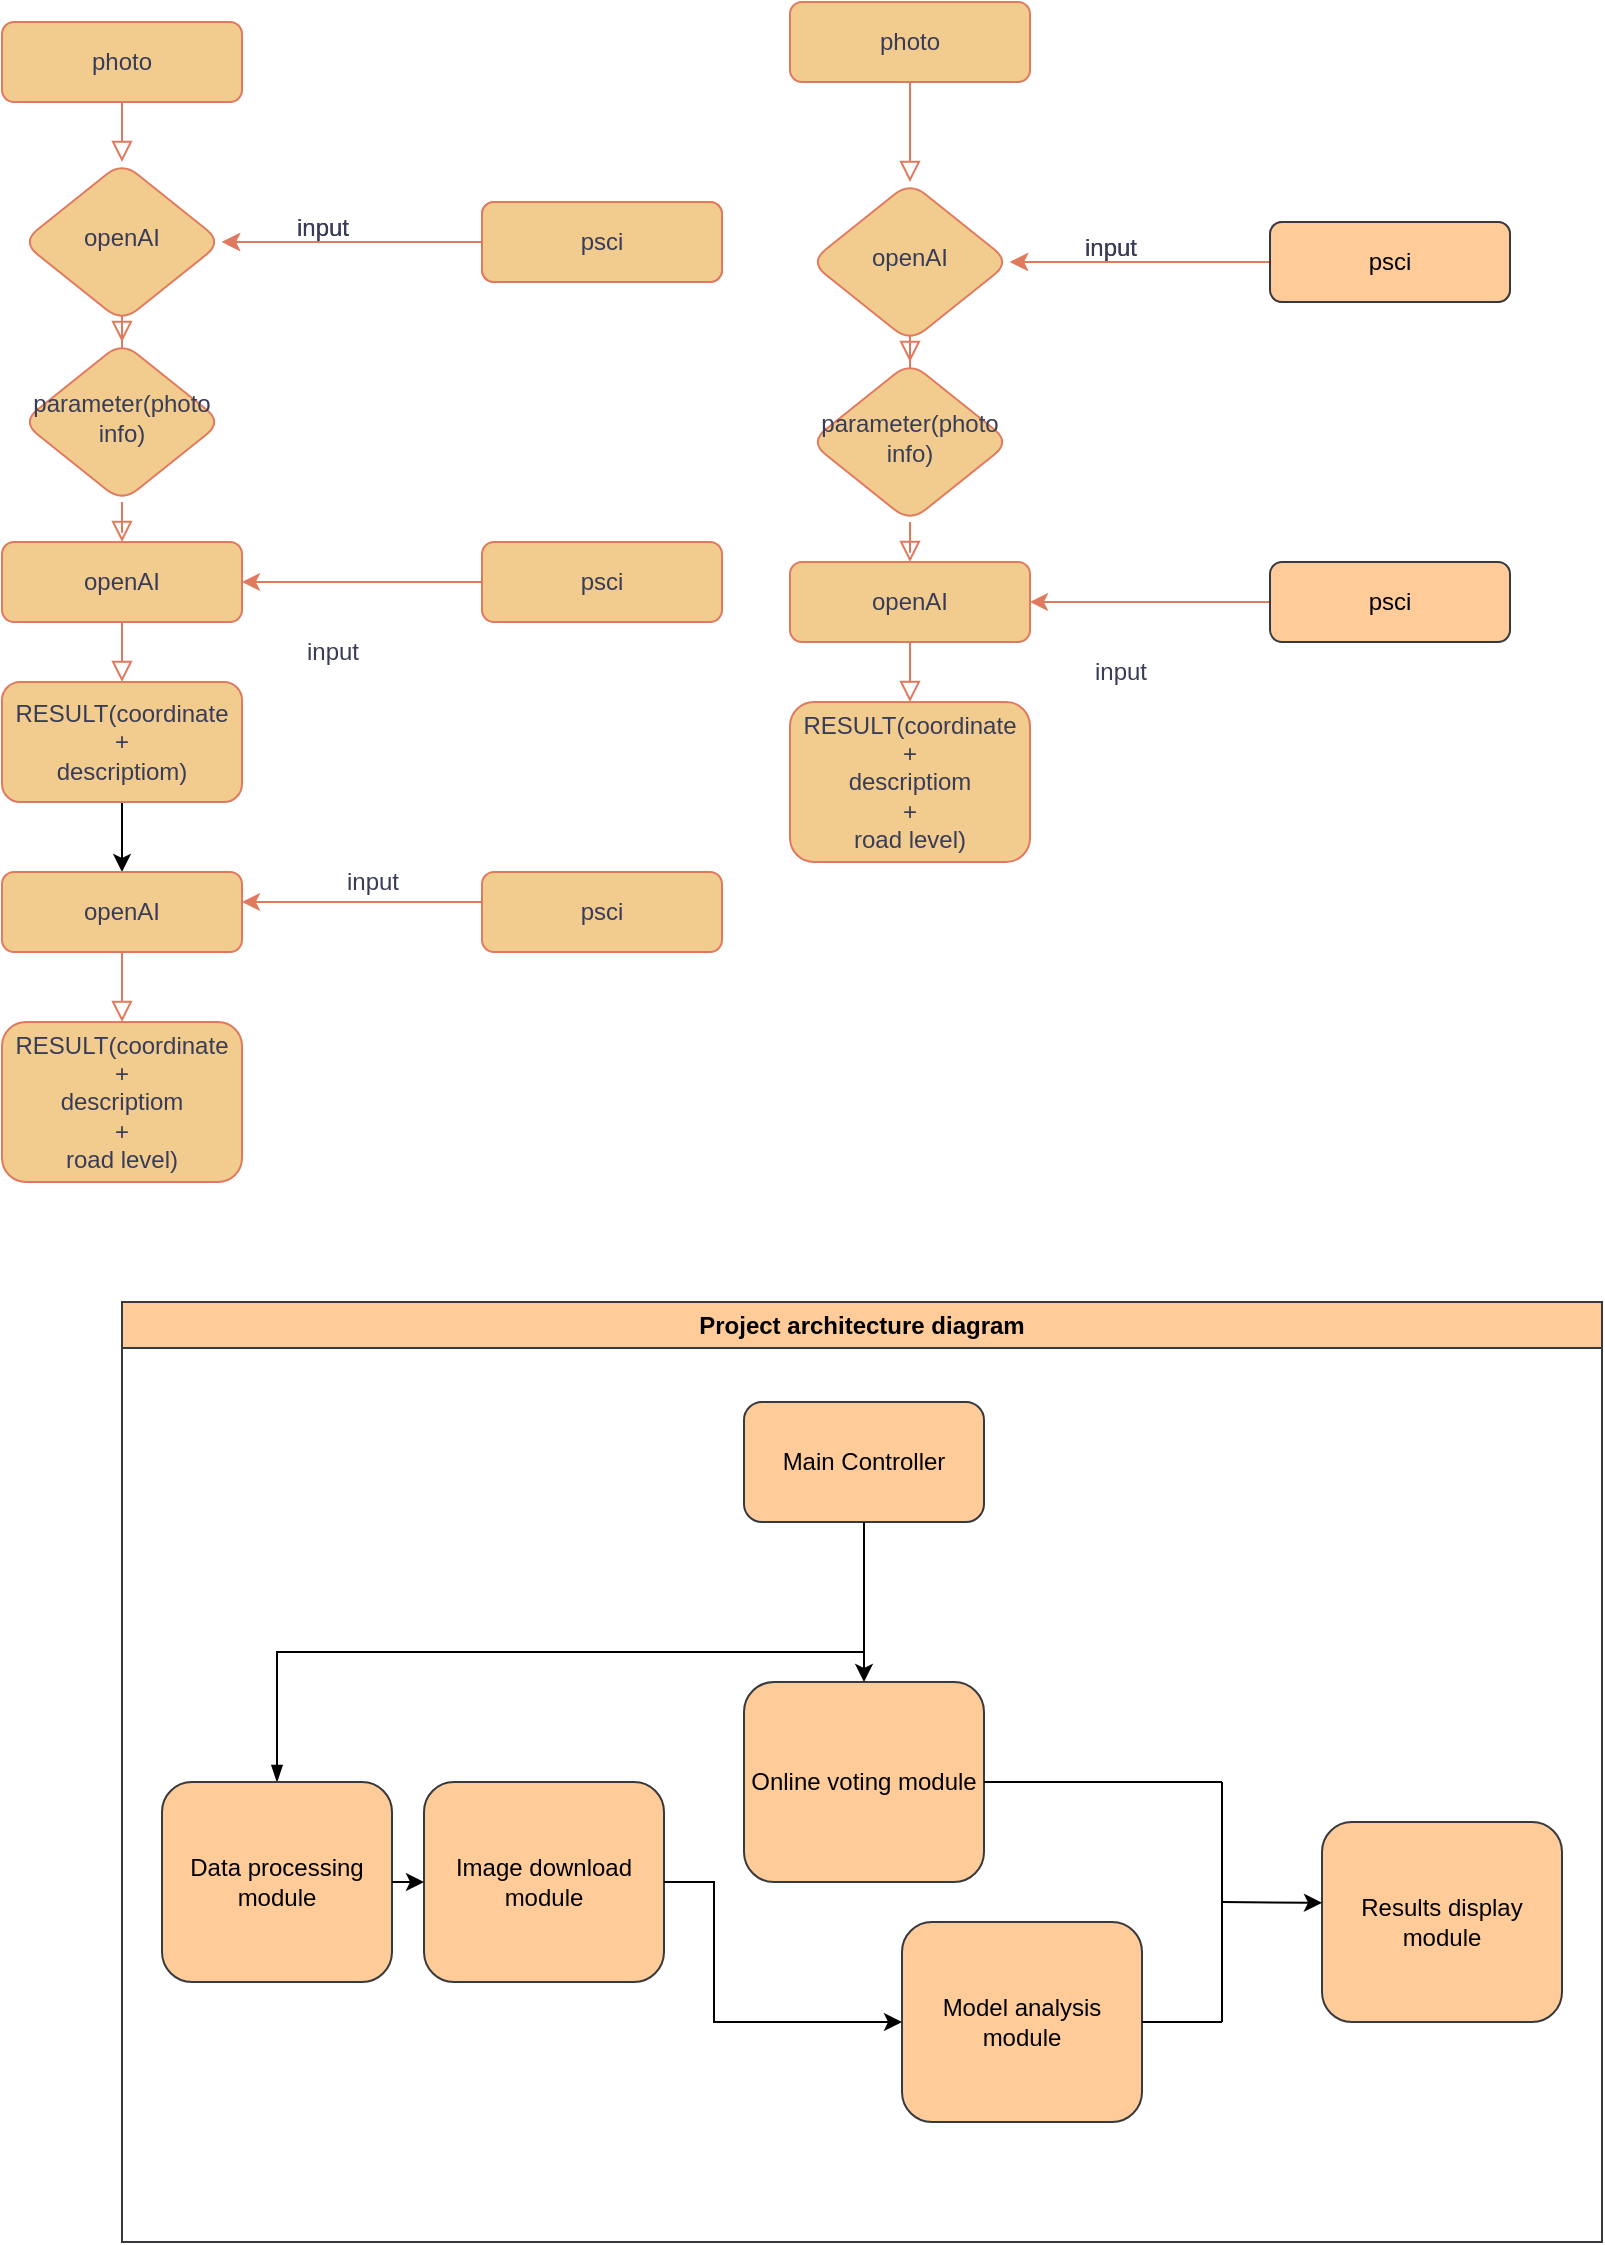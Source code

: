 <mxfile version="24.7.1" type="github">
  <diagram id="C5RBs43oDa-KdzZeNtuy" name="Page-1">
    <mxGraphModel dx="1195" dy="624" grid="1" gridSize="10" guides="1" tooltips="1" connect="1" arrows="1" fold="1" page="1" pageScale="1" pageWidth="827" pageHeight="1169" math="0" shadow="0">
      <root>
        <mxCell id="WIyWlLk6GJQsqaUBKTNV-0" />
        <mxCell id="WIyWlLk6GJQsqaUBKTNV-1" parent="WIyWlLk6GJQsqaUBKTNV-0" />
        <mxCell id="WIyWlLk6GJQsqaUBKTNV-2" value="" style="rounded=1;html=1;jettySize=auto;orthogonalLoop=1;fontSize=11;endArrow=block;endFill=0;endSize=8;strokeWidth=1;shadow=0;labelBackgroundColor=none;edgeStyle=orthogonalEdgeStyle;strokeColor=#E07A5F;fontColor=default;" parent="WIyWlLk6GJQsqaUBKTNV-1" source="WIyWlLk6GJQsqaUBKTNV-3" target="WIyWlLk6GJQsqaUBKTNV-6" edge="1">
          <mxGeometry relative="1" as="geometry" />
        </mxCell>
        <mxCell id="WIyWlLk6GJQsqaUBKTNV-3" value="photo" style="rounded=1;whiteSpace=wrap;html=1;fontSize=12;glass=0;strokeWidth=1;shadow=0;fillColor=#F2CC8F;strokeColor=#E07A5F;labelBackgroundColor=none;fontColor=#393C56;" parent="WIyWlLk6GJQsqaUBKTNV-1" vertex="1">
          <mxGeometry x="20" y="100" width="120" height="40" as="geometry" />
        </mxCell>
        <mxCell id="WIyWlLk6GJQsqaUBKTNV-4" value="" style="rounded=1;html=1;jettySize=auto;orthogonalLoop=1;fontSize=11;endArrow=block;endFill=0;endSize=8;strokeWidth=1;shadow=0;labelBackgroundColor=none;edgeStyle=orthogonalEdgeStyle;strokeColor=#E07A5F;fontColor=default;" parent="WIyWlLk6GJQsqaUBKTNV-1" source="WIyWlLk6GJQsqaUBKTNV-6" target="WIyWlLk6GJQsqaUBKTNV-10" edge="1">
          <mxGeometry y="20" relative="1" as="geometry">
            <mxPoint as="offset" />
          </mxGeometry>
        </mxCell>
        <mxCell id="qGkWowtFgg_j1KKmbTkL-11" style="edgeStyle=orthogonalEdgeStyle;rounded=1;orthogonalLoop=1;jettySize=auto;html=1;exitX=0;exitY=0.5;exitDx=0;exitDy=0;entryX=1;entryY=0.5;entryDx=0;entryDy=0;labelBackgroundColor=none;strokeColor=#E07A5F;fontColor=default;" parent="WIyWlLk6GJQsqaUBKTNV-1" source="WIyWlLk6GJQsqaUBKTNV-7" target="WIyWlLk6GJQsqaUBKTNV-6" edge="1">
          <mxGeometry relative="1" as="geometry">
            <mxPoint x="140" y="210" as="targetPoint" />
          </mxGeometry>
        </mxCell>
        <mxCell id="WIyWlLk6GJQsqaUBKTNV-6" value="openAI" style="rhombus;whiteSpace=wrap;html=1;shadow=0;fontFamily=Helvetica;fontSize=12;align=center;strokeWidth=1;spacing=6;spacingTop=-4;fillColor=#F2CC8F;strokeColor=#E07A5F;labelBackgroundColor=none;fontColor=#393C56;rounded=1;" parent="WIyWlLk6GJQsqaUBKTNV-1" vertex="1">
          <mxGeometry x="30" y="170" width="100" height="80" as="geometry" />
        </mxCell>
        <mxCell id="WIyWlLk6GJQsqaUBKTNV-7" value="psci" style="rounded=1;whiteSpace=wrap;html=1;fontSize=12;glass=0;strokeWidth=1;shadow=0;labelBackgroundColor=none;fillColor=#F2CC8F;strokeColor=#E07A5F;fontColor=#393C56;" parent="WIyWlLk6GJQsqaUBKTNV-1" vertex="1">
          <mxGeometry x="260" y="190" width="120" height="40" as="geometry" />
        </mxCell>
        <mxCell id="WIyWlLk6GJQsqaUBKTNV-8" value="" style="rounded=1;html=1;jettySize=auto;orthogonalLoop=1;fontSize=11;endArrow=block;endFill=0;endSize=8;strokeWidth=1;shadow=0;labelBackgroundColor=none;edgeStyle=orthogonalEdgeStyle;strokeColor=#E07A5F;fontColor=default;" parent="WIyWlLk6GJQsqaUBKTNV-1" source="WIyWlLk6GJQsqaUBKTNV-12" target="WIyWlLk6GJQsqaUBKTNV-11" edge="1">
          <mxGeometry x="0.333" y="20" relative="1" as="geometry">
            <mxPoint as="offset" />
          </mxGeometry>
        </mxCell>
        <mxCell id="WIyWlLk6GJQsqaUBKTNV-9" value="" style="edgeStyle=orthogonalEdgeStyle;rounded=1;html=1;jettySize=auto;orthogonalLoop=1;fontSize=11;endArrow=block;endFill=0;endSize=8;strokeWidth=1;shadow=0;labelBackgroundColor=none;strokeColor=#E07A5F;fontColor=default;" parent="WIyWlLk6GJQsqaUBKTNV-1" source="WIyWlLk6GJQsqaUBKTNV-10" target="WIyWlLk6GJQsqaUBKTNV-12" edge="1">
          <mxGeometry y="10" relative="1" as="geometry">
            <mxPoint as="offset" />
          </mxGeometry>
        </mxCell>
        <mxCell id="WIyWlLk6GJQsqaUBKTNV-10" value="parameter(photo info)" style="rhombus;whiteSpace=wrap;html=1;shadow=0;fontFamily=Helvetica;fontSize=12;align=center;strokeWidth=1;spacing=6;spacingTop=-4;labelBackgroundColor=none;fillColor=#F2CC8F;strokeColor=#E07A5F;fontColor=#393C56;rounded=1;" parent="WIyWlLk6GJQsqaUBKTNV-1" vertex="1">
          <mxGeometry x="30" y="260" width="100" height="80" as="geometry" />
        </mxCell>
        <mxCell id="0showjXRODBTiPn5mABB-13" style="edgeStyle=orthogonalEdgeStyle;rounded=0;orthogonalLoop=1;jettySize=auto;html=1;exitX=0.5;exitY=1;exitDx=0;exitDy=0;" parent="WIyWlLk6GJQsqaUBKTNV-1" source="WIyWlLk6GJQsqaUBKTNV-11" target="0showjXRODBTiPn5mABB-7" edge="1">
          <mxGeometry relative="1" as="geometry" />
        </mxCell>
        <mxCell id="WIyWlLk6GJQsqaUBKTNV-11" value="RESULT(coordinate&lt;div&gt;+&lt;div&gt;descriptiom)&lt;/div&gt;&lt;/div&gt;" style="rounded=1;whiteSpace=wrap;html=1;fontSize=12;glass=0;strokeWidth=1;shadow=0;fillColor=#F2CC8F;strokeColor=#E07A5F;labelBackgroundColor=none;fontColor=#393C56;" parent="WIyWlLk6GJQsqaUBKTNV-1" vertex="1">
          <mxGeometry x="20" y="430" width="120" height="60" as="geometry" />
        </mxCell>
        <mxCell id="WIyWlLk6GJQsqaUBKTNV-12" value="openAI" style="rounded=1;whiteSpace=wrap;html=1;fontSize=12;glass=0;strokeWidth=1;shadow=0;fillColor=#F2CC8F;strokeColor=#E07A5F;labelBackgroundColor=none;fontColor=#393C56;" parent="WIyWlLk6GJQsqaUBKTNV-1" vertex="1">
          <mxGeometry x="20" y="360" width="120" height="40" as="geometry" />
        </mxCell>
        <mxCell id="qGkWowtFgg_j1KKmbTkL-12" value="input" style="text;html=1;align=center;verticalAlign=middle;resizable=0;points=[];autosize=1;strokeColor=none;fillColor=none;labelBackgroundColor=none;fontColor=#393C56;rounded=1;" parent="WIyWlLk6GJQsqaUBKTNV-1" vertex="1">
          <mxGeometry x="155" y="188" width="50" height="30" as="geometry" />
        </mxCell>
        <mxCell id="0showjXRODBTiPn5mABB-0" style="edgeStyle=orthogonalEdgeStyle;rounded=1;orthogonalLoop=1;jettySize=auto;html=1;exitX=0;exitY=0.5;exitDx=0;exitDy=0;labelBackgroundColor=none;strokeColor=#E07A5F;fontColor=default;entryX=1;entryY=0.5;entryDx=0;entryDy=0;" parent="WIyWlLk6GJQsqaUBKTNV-1" source="0showjXRODBTiPn5mABB-1" target="WIyWlLk6GJQsqaUBKTNV-12" edge="1">
          <mxGeometry relative="1" as="geometry">
            <mxPoint x="140" y="422" as="targetPoint" />
          </mxGeometry>
        </mxCell>
        <mxCell id="0showjXRODBTiPn5mABB-1" value="psci" style="rounded=1;whiteSpace=wrap;html=1;fontSize=12;glass=0;strokeWidth=1;shadow=0;labelBackgroundColor=none;fillColor=#F2CC8F;strokeColor=#E07A5F;fontColor=#393C56;" parent="WIyWlLk6GJQsqaUBKTNV-1" vertex="1">
          <mxGeometry x="260" y="360" width="120" height="40" as="geometry" />
        </mxCell>
        <mxCell id="0showjXRODBTiPn5mABB-2" value="input" style="text;html=1;align=center;verticalAlign=middle;resizable=0;points=[];autosize=1;strokeColor=none;fillColor=none;labelBackgroundColor=none;fontColor=#393C56;rounded=1;" parent="WIyWlLk6GJQsqaUBKTNV-1" vertex="1">
          <mxGeometry x="160" y="400" width="50" height="30" as="geometry" />
        </mxCell>
        <mxCell id="0showjXRODBTiPn5mABB-3" style="edgeStyle=orthogonalEdgeStyle;rounded=1;orthogonalLoop=1;jettySize=auto;html=1;exitX=0;exitY=0.5;exitDx=0;exitDy=0;entryX=1;entryY=0.5;entryDx=0;entryDy=0;labelBackgroundColor=none;strokeColor=#E07A5F;fontColor=default;" parent="WIyWlLk6GJQsqaUBKTNV-1" source="0showjXRODBTiPn5mABB-4" edge="1">
          <mxGeometry relative="1" as="geometry">
            <mxPoint x="130" y="210" as="targetPoint" />
          </mxGeometry>
        </mxCell>
        <mxCell id="0showjXRODBTiPn5mABB-4" value="psci" style="rounded=1;whiteSpace=wrap;html=1;fontSize=12;glass=0;strokeWidth=1;shadow=0;labelBackgroundColor=none;fillColor=#F2CC8F;strokeColor=#E07A5F;fontColor=#393C56;" parent="WIyWlLk6GJQsqaUBKTNV-1" vertex="1">
          <mxGeometry x="260" y="190" width="120" height="40" as="geometry" />
        </mxCell>
        <mxCell id="0showjXRODBTiPn5mABB-5" value="input" style="text;html=1;align=center;verticalAlign=middle;resizable=0;points=[];autosize=1;strokeColor=none;fillColor=none;labelBackgroundColor=none;fontColor=#393C56;rounded=1;" parent="WIyWlLk6GJQsqaUBKTNV-1" vertex="1">
          <mxGeometry x="155" y="188" width="50" height="30" as="geometry" />
        </mxCell>
        <mxCell id="0showjXRODBTiPn5mABB-7" value="openAI" style="rounded=1;whiteSpace=wrap;html=1;fontSize=12;glass=0;strokeWidth=1;shadow=0;fillColor=#F2CC8F;strokeColor=#E07A5F;labelBackgroundColor=none;fontColor=#393C56;" parent="WIyWlLk6GJQsqaUBKTNV-1" vertex="1">
          <mxGeometry x="20" y="525" width="120" height="40" as="geometry" />
        </mxCell>
        <mxCell id="0showjXRODBTiPn5mABB-8" style="edgeStyle=orthogonalEdgeStyle;rounded=1;orthogonalLoop=1;jettySize=auto;html=1;exitX=0;exitY=0.5;exitDx=0;exitDy=0;labelBackgroundColor=none;strokeColor=#E07A5F;fontColor=default;entryX=1;entryY=0.5;entryDx=0;entryDy=0;" parent="WIyWlLk6GJQsqaUBKTNV-1" edge="1">
          <mxGeometry relative="1" as="geometry">
            <mxPoint x="140" y="540" as="targetPoint" />
            <mxPoint x="260" y="540" as="sourcePoint" />
          </mxGeometry>
        </mxCell>
        <mxCell id="0showjXRODBTiPn5mABB-9" value="psci" style="rounded=1;whiteSpace=wrap;html=1;fontSize=12;glass=0;strokeWidth=1;shadow=0;labelBackgroundColor=none;fillColor=#F2CC8F;strokeColor=#E07A5F;fontColor=#393C56;" parent="WIyWlLk6GJQsqaUBKTNV-1" vertex="1">
          <mxGeometry x="260" y="525" width="120" height="40" as="geometry" />
        </mxCell>
        <mxCell id="0showjXRODBTiPn5mABB-10" value="input" style="text;html=1;align=center;verticalAlign=middle;resizable=0;points=[];autosize=1;strokeColor=none;fillColor=none;labelBackgroundColor=none;fontColor=#393C56;rounded=1;" parent="WIyWlLk6GJQsqaUBKTNV-1" vertex="1">
          <mxGeometry x="180" y="515" width="50" height="30" as="geometry" />
        </mxCell>
        <mxCell id="0showjXRODBTiPn5mABB-17" value="" style="rounded=1;html=1;jettySize=auto;orthogonalLoop=1;fontSize=11;endArrow=block;endFill=0;endSize=8;strokeWidth=1;shadow=0;labelBackgroundColor=none;edgeStyle=orthogonalEdgeStyle;strokeColor=#E07A5F;fontColor=default;" parent="WIyWlLk6GJQsqaUBKTNV-1" source="0showjXRODBTiPn5mABB-7" target="0showjXRODBTiPn5mABB-14" edge="1">
          <mxGeometry x="0.333" y="20" relative="1" as="geometry">
            <mxPoint as="offset" />
            <mxPoint x="80" y="710" as="targetPoint" />
            <mxPoint x="80" y="565" as="sourcePoint" />
          </mxGeometry>
        </mxCell>
        <mxCell id="0showjXRODBTiPn5mABB-14" value="RESULT(coordinate&lt;div&gt;+&lt;div&gt;descriptiom&lt;/div&gt;&lt;div&gt;+&lt;/div&gt;&lt;div&gt;road level)&lt;/div&gt;&lt;/div&gt;" style="rounded=1;whiteSpace=wrap;html=1;fontSize=12;glass=0;strokeWidth=1;shadow=0;fillColor=#F2CC8F;strokeColor=#E07A5F;labelBackgroundColor=none;fontColor=#393C56;" parent="WIyWlLk6GJQsqaUBKTNV-1" vertex="1">
          <mxGeometry x="20" y="600" width="120" height="80" as="geometry" />
        </mxCell>
        <mxCell id="0showjXRODBTiPn5mABB-19" value="" style="rounded=1;html=1;jettySize=auto;orthogonalLoop=1;fontSize=11;endArrow=block;endFill=0;endSize=8;strokeWidth=1;shadow=0;labelBackgroundColor=none;edgeStyle=orthogonalEdgeStyle;strokeColor=#E07A5F;fontColor=default;" parent="WIyWlLk6GJQsqaUBKTNV-1" source="0showjXRODBTiPn5mABB-20" target="0showjXRODBTiPn5mABB-23" edge="1">
          <mxGeometry relative="1" as="geometry" />
        </mxCell>
        <mxCell id="0showjXRODBTiPn5mABB-20" value="photo" style="rounded=1;whiteSpace=wrap;html=1;fontSize=12;glass=0;strokeWidth=1;shadow=0;fillColor=#F2CC8F;strokeColor=#E07A5F;labelBackgroundColor=none;fontColor=#393C56;" parent="WIyWlLk6GJQsqaUBKTNV-1" vertex="1">
          <mxGeometry x="414" y="90" width="120" height="40" as="geometry" />
        </mxCell>
        <mxCell id="0showjXRODBTiPn5mABB-21" value="" style="rounded=1;html=1;jettySize=auto;orthogonalLoop=1;fontSize=11;endArrow=block;endFill=0;endSize=8;strokeWidth=1;shadow=0;labelBackgroundColor=none;edgeStyle=orthogonalEdgeStyle;strokeColor=#E07A5F;fontColor=default;" parent="WIyWlLk6GJQsqaUBKTNV-1" source="0showjXRODBTiPn5mABB-23" target="0showjXRODBTiPn5mABB-27" edge="1">
          <mxGeometry y="20" relative="1" as="geometry">
            <mxPoint as="offset" />
          </mxGeometry>
        </mxCell>
        <mxCell id="0showjXRODBTiPn5mABB-22" style="edgeStyle=orthogonalEdgeStyle;rounded=1;orthogonalLoop=1;jettySize=auto;html=1;exitX=0;exitY=0.5;exitDx=0;exitDy=0;entryX=1;entryY=0.5;entryDx=0;entryDy=0;labelBackgroundColor=none;strokeColor=#E07A5F;fontColor=default;" parent="WIyWlLk6GJQsqaUBKTNV-1" source="0showjXRODBTiPn5mABB-24" target="0showjXRODBTiPn5mABB-23" edge="1">
          <mxGeometry relative="1" as="geometry">
            <mxPoint x="534" y="220" as="targetPoint" />
          </mxGeometry>
        </mxCell>
        <mxCell id="0showjXRODBTiPn5mABB-23" value="openAI" style="rhombus;whiteSpace=wrap;html=1;shadow=0;fontFamily=Helvetica;fontSize=12;align=center;strokeWidth=1;spacing=6;spacingTop=-4;fillColor=#F2CC8F;strokeColor=#E07A5F;labelBackgroundColor=none;fontColor=#393C56;rounded=1;" parent="WIyWlLk6GJQsqaUBKTNV-1" vertex="1">
          <mxGeometry x="424" y="180" width="100" height="80" as="geometry" />
        </mxCell>
        <mxCell id="0showjXRODBTiPn5mABB-24" value="psci" style="rounded=1;whiteSpace=wrap;html=1;fontSize=12;glass=0;strokeWidth=1;shadow=0;labelBackgroundColor=none;fillColor=#F2CC8F;strokeColor=#E07A5F;fontColor=#393C56;" parent="WIyWlLk6GJQsqaUBKTNV-1" vertex="1">
          <mxGeometry x="654" y="200" width="120" height="40" as="geometry" />
        </mxCell>
        <mxCell id="0showjXRODBTiPn5mABB-25" value="" style="rounded=1;html=1;jettySize=auto;orthogonalLoop=1;fontSize=11;endArrow=block;endFill=0;endSize=8;strokeWidth=1;shadow=0;labelBackgroundColor=none;edgeStyle=orthogonalEdgeStyle;strokeColor=#E07A5F;fontColor=default;" parent="WIyWlLk6GJQsqaUBKTNV-1" source="0showjXRODBTiPn5mABB-30" edge="1">
          <mxGeometry x="0.333" y="20" relative="1" as="geometry">
            <mxPoint as="offset" />
            <mxPoint x="474" y="440" as="targetPoint" />
          </mxGeometry>
        </mxCell>
        <mxCell id="0showjXRODBTiPn5mABB-26" value="" style="edgeStyle=orthogonalEdgeStyle;rounded=1;html=1;jettySize=auto;orthogonalLoop=1;fontSize=11;endArrow=block;endFill=0;endSize=8;strokeWidth=1;shadow=0;labelBackgroundColor=none;strokeColor=#E07A5F;fontColor=default;" parent="WIyWlLk6GJQsqaUBKTNV-1" source="0showjXRODBTiPn5mABB-27" target="0showjXRODBTiPn5mABB-30" edge="1">
          <mxGeometry y="10" relative="1" as="geometry">
            <mxPoint as="offset" />
          </mxGeometry>
        </mxCell>
        <mxCell id="0showjXRODBTiPn5mABB-27" value="parameter(photo info)" style="rhombus;whiteSpace=wrap;html=1;shadow=0;fontFamily=Helvetica;fontSize=12;align=center;strokeWidth=1;spacing=6;spacingTop=-4;labelBackgroundColor=none;fillColor=#F2CC8F;strokeColor=#E07A5F;fontColor=#393C56;rounded=1;" parent="WIyWlLk6GJQsqaUBKTNV-1" vertex="1">
          <mxGeometry x="424" y="270" width="100" height="80" as="geometry" />
        </mxCell>
        <mxCell id="0showjXRODBTiPn5mABB-30" value="openAI" style="rounded=1;whiteSpace=wrap;html=1;fontSize=12;glass=0;strokeWidth=1;shadow=0;fillColor=#F2CC8F;strokeColor=#E07A5F;labelBackgroundColor=none;fontColor=#393C56;" parent="WIyWlLk6GJQsqaUBKTNV-1" vertex="1">
          <mxGeometry x="414" y="370" width="120" height="40" as="geometry" />
        </mxCell>
        <mxCell id="0showjXRODBTiPn5mABB-31" value="input" style="text;html=1;align=center;verticalAlign=middle;resizable=0;points=[];autosize=1;strokeColor=none;fillColor=none;labelBackgroundColor=none;fontColor=#393C56;rounded=1;" parent="WIyWlLk6GJQsqaUBKTNV-1" vertex="1">
          <mxGeometry x="549" y="198" width="50" height="30" as="geometry" />
        </mxCell>
        <mxCell id="0showjXRODBTiPn5mABB-32" style="edgeStyle=orthogonalEdgeStyle;rounded=1;orthogonalLoop=1;jettySize=auto;html=1;exitX=0;exitY=0.5;exitDx=0;exitDy=0;labelBackgroundColor=none;strokeColor=#E07A5F;fontColor=default;entryX=1;entryY=0.5;entryDx=0;entryDy=0;" parent="WIyWlLk6GJQsqaUBKTNV-1" source="0showjXRODBTiPn5mABB-33" target="0showjXRODBTiPn5mABB-30" edge="1">
          <mxGeometry relative="1" as="geometry">
            <mxPoint x="534" y="432" as="targetPoint" />
          </mxGeometry>
        </mxCell>
        <mxCell id="0showjXRODBTiPn5mABB-33" value="psci" style="rounded=1;whiteSpace=wrap;html=1;fontSize=12;glass=0;strokeWidth=1;shadow=0;labelBackgroundColor=none;fillColor=#ffcc99;strokeColor=#36393d;" parent="WIyWlLk6GJQsqaUBKTNV-1" vertex="1">
          <mxGeometry x="654" y="370" width="120" height="40" as="geometry" />
        </mxCell>
        <mxCell id="0showjXRODBTiPn5mABB-34" value="input" style="text;html=1;align=center;verticalAlign=middle;resizable=0;points=[];autosize=1;strokeColor=none;fillColor=none;labelBackgroundColor=none;fontColor=#393C56;rounded=1;" parent="WIyWlLk6GJQsqaUBKTNV-1" vertex="1">
          <mxGeometry x="554" y="410" width="50" height="30" as="geometry" />
        </mxCell>
        <mxCell id="0showjXRODBTiPn5mABB-35" style="edgeStyle=orthogonalEdgeStyle;rounded=1;orthogonalLoop=1;jettySize=auto;html=1;exitX=0;exitY=0.5;exitDx=0;exitDy=0;entryX=1;entryY=0.5;entryDx=0;entryDy=0;labelBackgroundColor=none;strokeColor=#E07A5F;fontColor=default;" parent="WIyWlLk6GJQsqaUBKTNV-1" source="0showjXRODBTiPn5mABB-36" edge="1">
          <mxGeometry relative="1" as="geometry">
            <mxPoint x="524" y="220" as="targetPoint" />
          </mxGeometry>
        </mxCell>
        <mxCell id="0showjXRODBTiPn5mABB-36" value="psci" style="rounded=1;whiteSpace=wrap;html=1;fontSize=12;glass=0;strokeWidth=1;shadow=0;labelBackgroundColor=none;fillColor=#ffcc99;strokeColor=#36393d;" parent="WIyWlLk6GJQsqaUBKTNV-1" vertex="1">
          <mxGeometry x="654" y="200" width="120" height="40" as="geometry" />
        </mxCell>
        <mxCell id="0showjXRODBTiPn5mABB-37" value="input" style="text;html=1;align=center;verticalAlign=middle;resizable=0;points=[];autosize=1;strokeColor=none;fillColor=none;labelBackgroundColor=none;fontColor=#393C56;rounded=1;" parent="WIyWlLk6GJQsqaUBKTNV-1" vertex="1">
          <mxGeometry x="549" y="198" width="50" height="30" as="geometry" />
        </mxCell>
        <mxCell id="0showjXRODBTiPn5mABB-44" value="RESULT(coordinate&lt;div&gt;+&lt;div&gt;descriptiom&lt;/div&gt;&lt;div&gt;+&lt;/div&gt;&lt;div&gt;road level)&lt;/div&gt;&lt;/div&gt;" style="rounded=1;whiteSpace=wrap;html=1;fontSize=12;glass=0;strokeWidth=1;shadow=0;fillColor=#F2CC8F;strokeColor=#E07A5F;labelBackgroundColor=none;fontColor=#393C56;" parent="WIyWlLk6GJQsqaUBKTNV-1" vertex="1">
          <mxGeometry x="414" y="440" width="120" height="80" as="geometry" />
        </mxCell>
        <mxCell id="jzGxCM8hT_upbL8vHwEr-53" value="Project architecture diagram" style="swimlane;whiteSpace=wrap;html=1;fillColor=#ffcc99;strokeColor=#36393d;" vertex="1" parent="WIyWlLk6GJQsqaUBKTNV-1">
          <mxGeometry x="80" y="740" width="740" height="470" as="geometry" />
        </mxCell>
        <mxCell id="jzGxCM8hT_upbL8vHwEr-54" value="Main Controller" style="rounded=1;whiteSpace=wrap;html=1;fillColor=#ffcc99;strokeColor=#36393d;" vertex="1" parent="jzGxCM8hT_upbL8vHwEr-53">
          <mxGeometry x="311" y="50" width="120" height="60" as="geometry" />
        </mxCell>
        <mxCell id="jzGxCM8hT_upbL8vHwEr-55" value="" style="endArrow=blockThin;endFill=1;fontSize=11;edgeStyle=elbowEdgeStyle;elbow=vertical;rounded=0;entryX=0.5;entryY=0;entryDx=0;entryDy=0;" edge="1" parent="jzGxCM8hT_upbL8vHwEr-53" target="jzGxCM8hT_upbL8vHwEr-60">
          <mxGeometry relative="1" as="geometry">
            <mxPoint x="371" y="110" as="sourcePoint" />
            <mxPoint x="111" y="170" as="targetPoint" />
          </mxGeometry>
        </mxCell>
        <mxCell id="jzGxCM8hT_upbL8vHwEr-60" value="Data processing module" style="rounded=1;whiteSpace=wrap;html=1;fillColor=#ffcc99;strokeColor=#36393d;" vertex="1" parent="jzGxCM8hT_upbL8vHwEr-53">
          <mxGeometry x="20" y="240" width="115" height="100" as="geometry" />
        </mxCell>
        <mxCell id="jzGxCM8hT_upbL8vHwEr-61" value="Image download module" style="rounded=1;whiteSpace=wrap;html=1;fillColor=#ffcc99;strokeColor=#36393d;" vertex="1" parent="jzGxCM8hT_upbL8vHwEr-53">
          <mxGeometry x="151" y="240" width="120" height="100" as="geometry" />
        </mxCell>
        <mxCell id="jzGxCM8hT_upbL8vHwEr-62" value="Model analysis module" style="rounded=1;whiteSpace=wrap;html=1;fillColor=#ffcc99;strokeColor=#36393d;" vertex="1" parent="jzGxCM8hT_upbL8vHwEr-53">
          <mxGeometry x="390" y="310" width="120" height="100" as="geometry" />
        </mxCell>
        <mxCell id="jzGxCM8hT_upbL8vHwEr-63" value="Online voting module" style="rounded=1;whiteSpace=wrap;html=1;fillColor=#ffcc99;strokeColor=#36393d;" vertex="1" parent="jzGxCM8hT_upbL8vHwEr-53">
          <mxGeometry x="311" y="190" width="120" height="100" as="geometry" />
        </mxCell>
        <mxCell id="jzGxCM8hT_upbL8vHwEr-64" value="Results display module" style="rounded=1;whiteSpace=wrap;html=1;fillColor=#ffcc99;strokeColor=#36393d;" vertex="1" parent="jzGxCM8hT_upbL8vHwEr-53">
          <mxGeometry x="600" y="260" width="120" height="100" as="geometry" />
        </mxCell>
        <mxCell id="jzGxCM8hT_upbL8vHwEr-66" value="" style="endArrow=classic;html=1;rounded=0;exitX=1;exitY=0.5;exitDx=0;exitDy=0;entryX=0;entryY=0.5;entryDx=0;entryDy=0;" edge="1" parent="jzGxCM8hT_upbL8vHwEr-53" source="jzGxCM8hT_upbL8vHwEr-61" target="jzGxCM8hT_upbL8vHwEr-62">
          <mxGeometry width="50" height="50" relative="1" as="geometry">
            <mxPoint x="420" y="320" as="sourcePoint" />
            <mxPoint x="330" y="290" as="targetPoint" />
            <Array as="points">
              <mxPoint x="296" y="290" />
              <mxPoint x="296" y="360" />
            </Array>
          </mxGeometry>
        </mxCell>
        <mxCell id="jzGxCM8hT_upbL8vHwEr-65" value="" style="endArrow=classic;html=1;rounded=0;entryX=0;entryY=0.5;entryDx=0;entryDy=0;" edge="1" parent="jzGxCM8hT_upbL8vHwEr-53" source="jzGxCM8hT_upbL8vHwEr-60" target="jzGxCM8hT_upbL8vHwEr-61">
          <mxGeometry width="50" height="50" relative="1" as="geometry">
            <mxPoint x="360" y="300" as="sourcePoint" />
            <mxPoint x="90" y="270" as="targetPoint" />
          </mxGeometry>
        </mxCell>
        <mxCell id="jzGxCM8hT_upbL8vHwEr-72" value="" style="endArrow=none;html=1;rounded=0;exitX=1;exitY=0.5;exitDx=0;exitDy=0;" edge="1" parent="WIyWlLk6GJQsqaUBKTNV-1" source="jzGxCM8hT_upbL8vHwEr-63">
          <mxGeometry width="50" height="50" relative="1" as="geometry">
            <mxPoint x="440" y="1000" as="sourcePoint" />
            <mxPoint x="630" y="980" as="targetPoint" />
          </mxGeometry>
        </mxCell>
        <mxCell id="jzGxCM8hT_upbL8vHwEr-73" value="" style="endArrow=none;html=1;rounded=0;exitX=1;exitY=0.5;exitDx=0;exitDy=0;" edge="1" parent="WIyWlLk6GJQsqaUBKTNV-1" source="jzGxCM8hT_upbL8vHwEr-62">
          <mxGeometry width="50" height="50" relative="1" as="geometry">
            <mxPoint x="440" y="1000" as="sourcePoint" />
            <mxPoint x="630" y="1100" as="targetPoint" />
          </mxGeometry>
        </mxCell>
        <mxCell id="jzGxCM8hT_upbL8vHwEr-74" value="" style="endArrow=none;html=1;rounded=0;" edge="1" parent="WIyWlLk6GJQsqaUBKTNV-1">
          <mxGeometry width="50" height="50" relative="1" as="geometry">
            <mxPoint x="630" y="980" as="sourcePoint" />
            <mxPoint x="630" y="1100" as="targetPoint" />
          </mxGeometry>
        </mxCell>
        <mxCell id="jzGxCM8hT_upbL8vHwEr-75" value="" style="endArrow=classic;html=1;rounded=0;entryX=0;entryY=0.404;entryDx=0;entryDy=0;entryPerimeter=0;" edge="1" parent="WIyWlLk6GJQsqaUBKTNV-1" target="jzGxCM8hT_upbL8vHwEr-64">
          <mxGeometry width="50" height="50" relative="1" as="geometry">
            <mxPoint x="630" y="1040" as="sourcePoint" />
            <mxPoint x="490" y="950" as="targetPoint" />
          </mxGeometry>
        </mxCell>
        <mxCell id="jzGxCM8hT_upbL8vHwEr-76" value="" style="endArrow=classic;html=1;rounded=0;entryX=0.5;entryY=0;entryDx=0;entryDy=0;" edge="1" parent="WIyWlLk6GJQsqaUBKTNV-1" target="jzGxCM8hT_upbL8vHwEr-63">
          <mxGeometry width="50" height="50" relative="1" as="geometry">
            <mxPoint x="451" y="850" as="sourcePoint" />
            <mxPoint x="490" y="950" as="targetPoint" />
          </mxGeometry>
        </mxCell>
      </root>
    </mxGraphModel>
  </diagram>
</mxfile>
